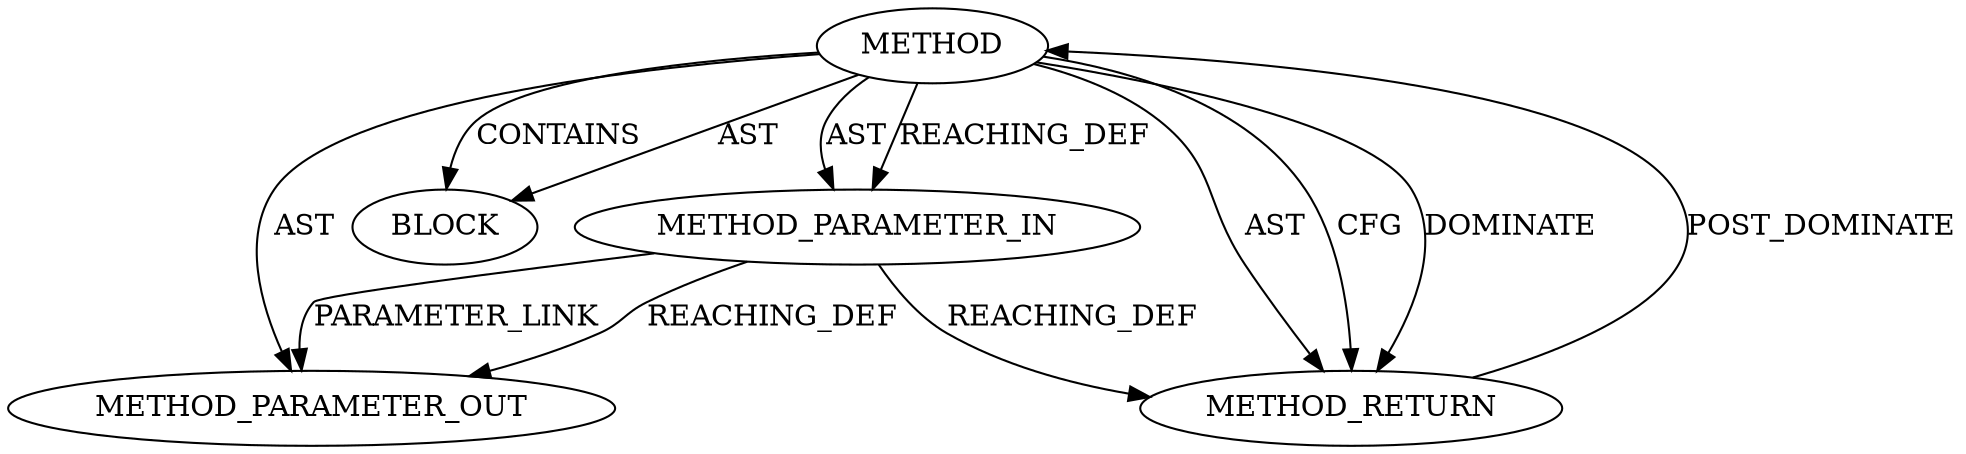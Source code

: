 digraph {
  19779 [label=METHOD AST_PARENT_TYPE="NAMESPACE_BLOCK" AST_PARENT_FULL_NAME="<global>" ORDER=0 CODE="<empty>" FULL_NAME="mutex_lock" IS_EXTERNAL=true FILENAME="<empty>" SIGNATURE="" NAME="mutex_lock"]
  21921 [label=METHOD_PARAMETER_OUT ORDER=1 CODE="p1" IS_VARIADIC=false TYPE_FULL_NAME="ANY" EVALUATION_STRATEGY="BY_VALUE" INDEX=1 NAME="p1"]
  19781 [label=BLOCK ORDER=1 ARGUMENT_INDEX=1 CODE="<empty>" TYPE_FULL_NAME="ANY"]
  19780 [label=METHOD_PARAMETER_IN ORDER=1 CODE="p1" IS_VARIADIC=false TYPE_FULL_NAME="ANY" EVALUATION_STRATEGY="BY_VALUE" INDEX=1 NAME="p1"]
  19782 [label=METHOD_RETURN ORDER=2 CODE="RET" TYPE_FULL_NAME="ANY" EVALUATION_STRATEGY="BY_VALUE"]
  19779 -> 19780 [label=AST ]
  19780 -> 21921 [label=PARAMETER_LINK ]
  19779 -> 19782 [label=AST ]
  19779 -> 19781 [label=CONTAINS ]
  19782 -> 19779 [label=POST_DOMINATE ]
  19779 -> 21921 [label=AST ]
  19780 -> 19782 [label=REACHING_DEF VARIABLE="p1"]
  19779 -> 19782 [label=CFG ]
  19779 -> 19782 [label=DOMINATE ]
  19779 -> 19781 [label=AST ]
  19780 -> 21921 [label=REACHING_DEF VARIABLE="p1"]
  19779 -> 19780 [label=REACHING_DEF VARIABLE=""]
}
